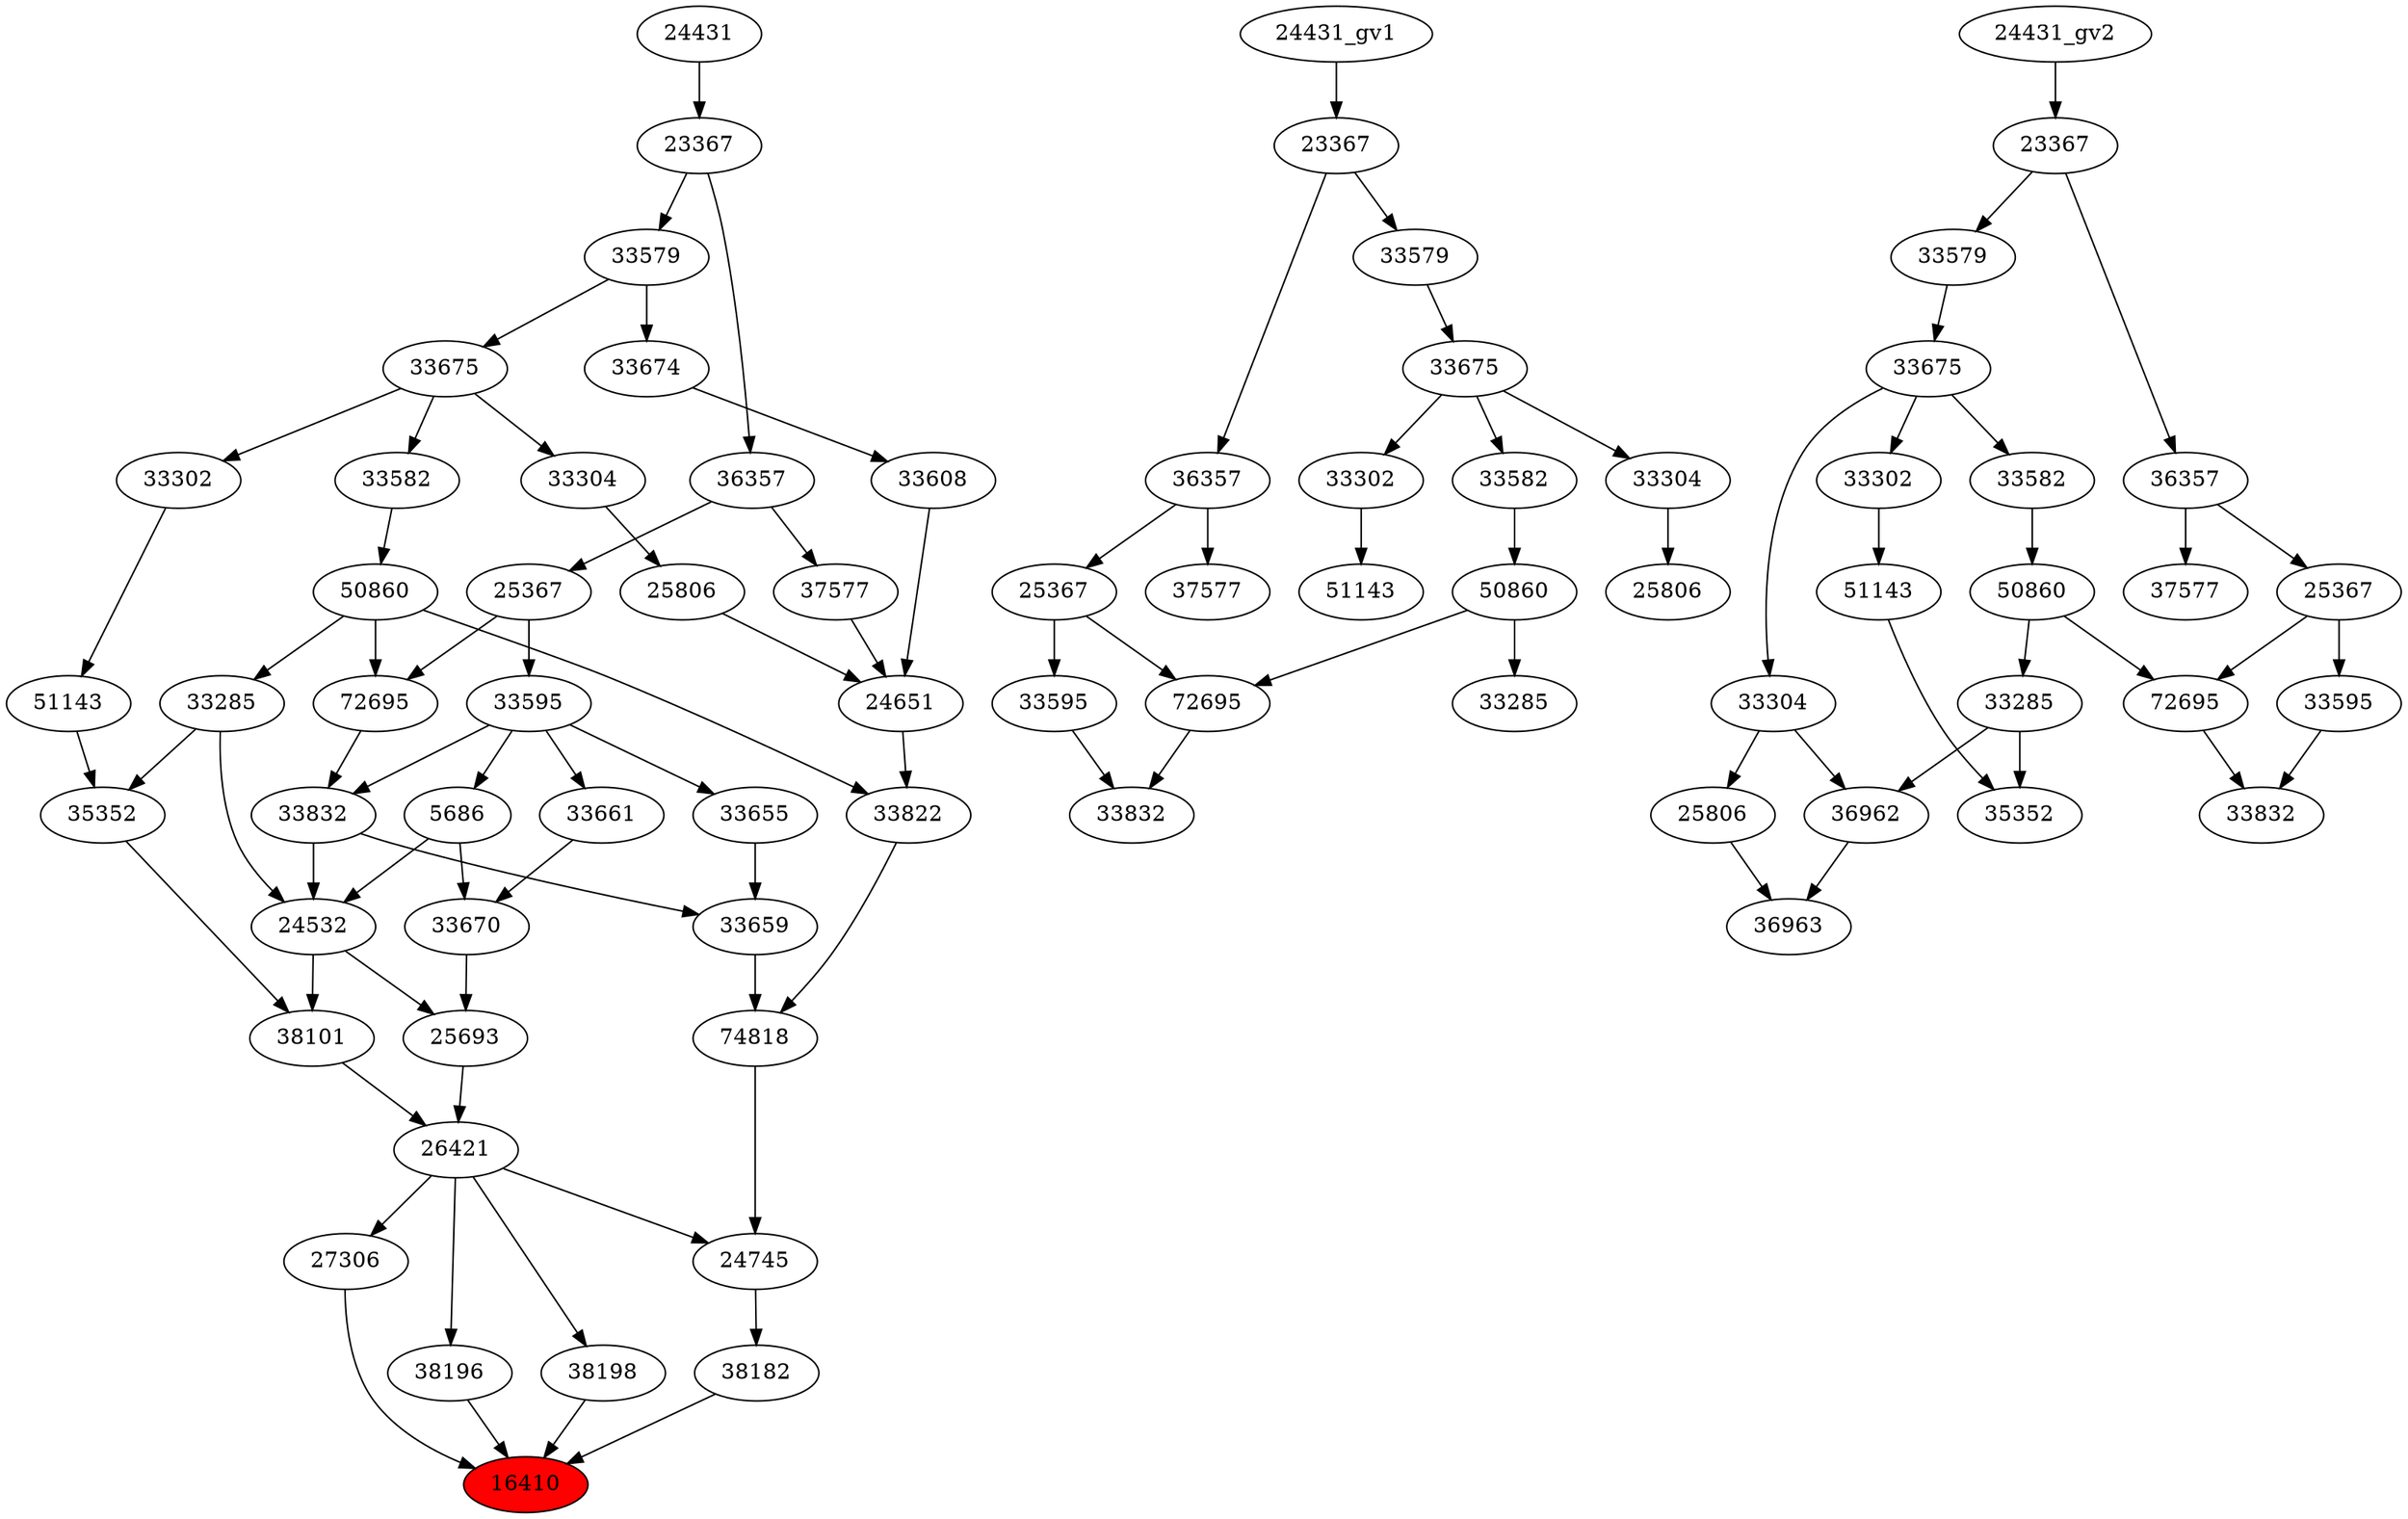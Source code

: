 strict digraph root {
	node [label="\N"];
	{
		node [fillcolor="",
			label="\N",
			style=""
		];
		16410		 [fillcolor=red,
			label=16410,
			style=filled];
		38196		 [label=38196];
		38196 -> 16410;
		38182		 [label=38182];
		38182 -> 16410;
		38198		 [label=38198];
		38198 -> 16410;
		27306		 [label=27306];
		27306 -> 16410;
		26421		 [label=26421];
		26421 -> 38196;
		26421 -> 38198;
		26421 -> 27306;
		24745		 [label=24745];
		26421 -> 24745;
		24745 -> 38182;
		25693		 [label=25693];
		25693 -> 26421;
		38101		 [label=38101];
		38101 -> 26421;
		74818		 [label=74818];
		74818 -> 24745;
		24532		 [label=24532];
		24532 -> 25693;
		24532 -> 38101;
		33670		 [label=33670];
		33670 -> 25693;
		35352		 [label=35352];
		35352 -> 38101;
		33822		 [label=33822];
		33822 -> 74818;
		33659		 [label=33659];
		33659 -> 74818;
		33285		 [label=33285];
		33285 -> 24532;
		33285 -> 35352;
		5686		 [label=5686];
		5686 -> 24532;
		5686 -> 33670;
		33832		 [label=33832];
		33832 -> 24532;
		33832 -> 33659;
		33661		 [label=33661];
		33661 -> 33670;
		51143		 [label=51143];
		51143 -> 35352;
		24651		 [label=24651];
		24651 -> 33822;
		50860		 [label=50860];
		50860 -> 33822;
		50860 -> 33285;
		72695		 [label=72695];
		50860 -> 72695;
		33655		 [label=33655];
		33655 -> 33659;
		33595		 [label=33595];
		33595 -> 5686;
		33595 -> 33832;
		33595 -> 33661;
		33595 -> 33655;
		72695 -> 33832;
		33302		 [label=33302];
		33302 -> 51143;
		25806		 [label=25806];
		25806 -> 24651;
		33608		 [label=33608];
		33608 -> 24651;
		37577		 [label=37577];
		37577 -> 24651;
		33582		 [label=33582];
		33582 -> 50860;
		25367		 [label=25367];
		25367 -> 33595;
		25367 -> 72695;
		33675		 [label=33675];
		33675 -> 33302;
		33675 -> 33582;
		33304		 [label=33304];
		33675 -> 33304;
		33304 -> 25806;
		33674		 [label=33674];
		33674 -> 33608;
		36357		 [label=36357];
		36357 -> 37577;
		36357 -> 25367;
		33579		 [label=33579];
		33579 -> 33675;
		33579 -> 33674;
		23367		 [label=23367];
		23367 -> 36357;
		23367 -> 33579;
		24431		 [label=24431];
		24431 -> 23367;
	}
	{
		node [label="\N"];
		"33285_gv1"		 [label=33285];
		"50860_gv1"		 [label=50860];
		"50860_gv1" -> "33285_gv1";
		"72695_gv1"		 [label=72695];
		"50860_gv1" -> "72695_gv1";
		"33832_gv1"		 [label=33832];
		"72695_gv1" -> "33832_gv1";
		"33595_gv1"		 [label=33595];
		"33595_gv1" -> "33832_gv1";
		"51143_gv1"		 [label=51143];
		"33302_gv1"		 [label=33302];
		"33302_gv1" -> "51143_gv1";
		"33582_gv1"		 [label=33582];
		"33582_gv1" -> "50860_gv1";
		"25367_gv1"		 [label=25367];
		"25367_gv1" -> "72695_gv1";
		"25367_gv1" -> "33595_gv1";
		"33675_gv1"		 [label=33675];
		"33675_gv1" -> "33302_gv1";
		"33675_gv1" -> "33582_gv1";
		"33304_gv1"		 [label=33304];
		"33675_gv1" -> "33304_gv1";
		"25806_gv1"		 [label=25806];
		"33304_gv1" -> "25806_gv1";
		"37577_gv1"		 [label=37577];
		"36357_gv1"		 [label=36357];
		"36357_gv1" -> "25367_gv1";
		"36357_gv1" -> "37577_gv1";
		"33579_gv1"		 [label=33579];
		"33579_gv1" -> "33675_gv1";
		"23367_gv1"		 [label=23367];
		"23367_gv1" -> "36357_gv1";
		"23367_gv1" -> "33579_gv1";
		"24431_gv1" -> "23367_gv1";
	}
	{
		node [label="\N"];
		36963		 [label=36963];
		36962		 [label=36962];
		36962 -> 36963;
		"25806_gv2"		 [label=25806];
		"25806_gv2" -> 36963;
		"50860_gv2"		 [label=50860];
		"72695_gv2"		 [label=72695];
		"50860_gv2" -> "72695_gv2";
		"33285_gv2"		 [label=33285];
		"50860_gv2" -> "33285_gv2";
		"33582_gv2"		 [label=33582];
		"33582_gv2" -> "50860_gv2";
		"33832_gv2"		 [label=33832];
		"72695_gv2" -> "33832_gv2";
		"25367_gv2"		 [label=25367];
		"25367_gv2" -> "72695_gv2";
		"33595_gv2"		 [label=33595];
		"25367_gv2" -> "33595_gv2";
		"33285_gv2" -> 36962;
		"35352_gv1"		 [label=35352];
		"33285_gv2" -> "35352_gv1";
		"33304_gv2"		 [label=33304];
		"33304_gv2" -> 36962;
		"33304_gv2" -> "25806_gv2";
		"33675_gv2"		 [label=33675];
		"33675_gv2" -> "33582_gv2";
		"33675_gv2" -> "33304_gv2";
		"33302_gv2"		 [label=33302];
		"33675_gv2" -> "33302_gv2";
		"36357_gv2"		 [label=36357];
		"36357_gv2" -> "25367_gv2";
		"37577_gv2"		 [label=37577];
		"36357_gv2" -> "37577_gv2";
		"33579_gv2"		 [label=33579];
		"33579_gv2" -> "33675_gv2";
		"23367_gv2"		 [label=23367];
		"23367_gv2" -> "36357_gv2";
		"23367_gv2" -> "33579_gv2";
		"51143_gv2"		 [label=51143];
		"51143_gv2" -> "35352_gv1";
		"24431_gv2" -> "23367_gv2";
		"33595_gv2" -> "33832_gv2";
		"33302_gv2" -> "51143_gv2";
	}
}
